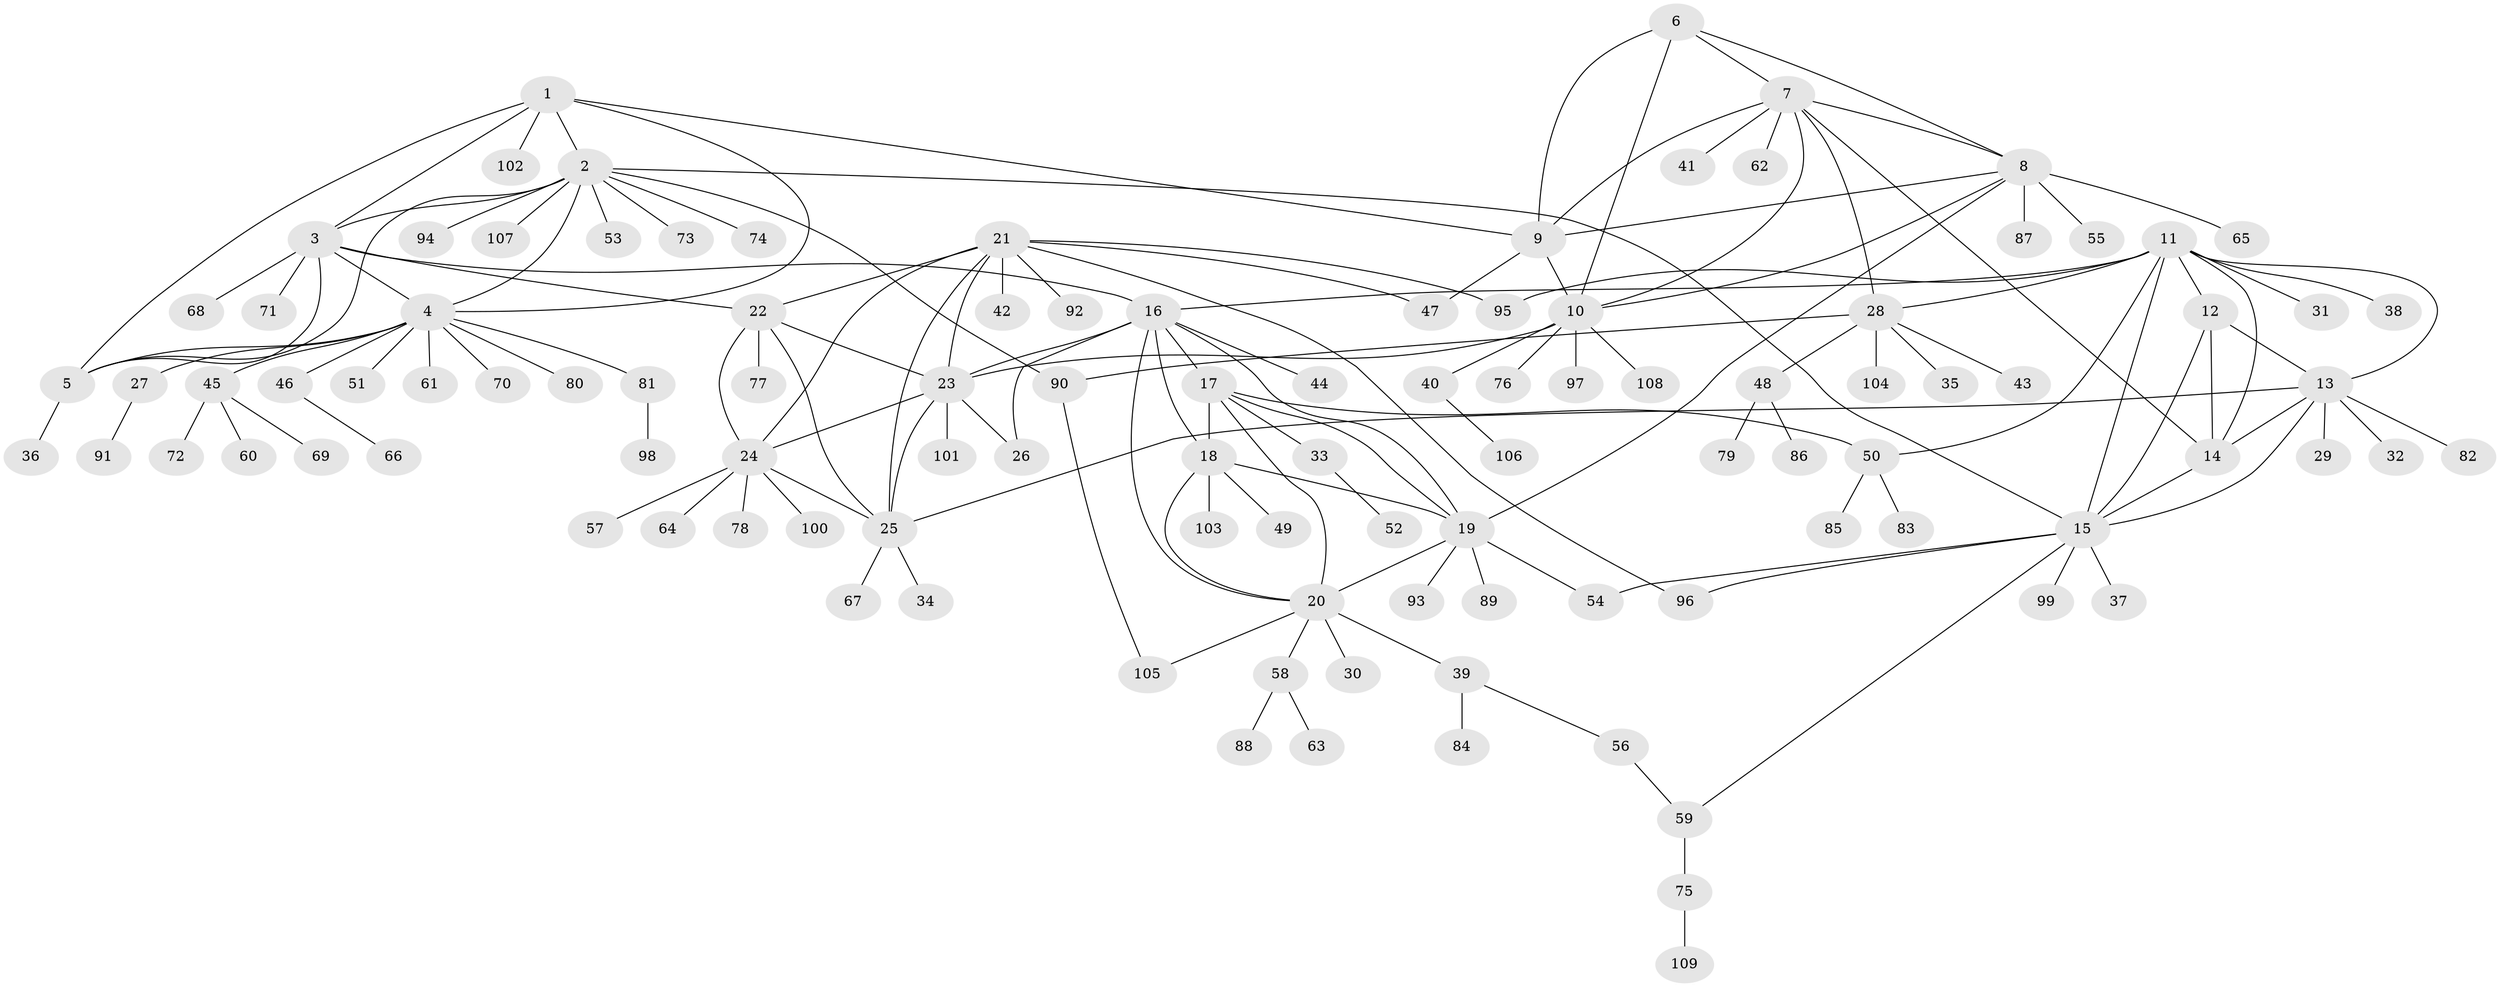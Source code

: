 // coarse degree distribution, {6: 0.12121212121212122, 7: 0.06060606060606061, 4: 0.06060606060606061, 10: 0.030303030303030304, 1: 0.48484848484848486, 8: 0.015151515151515152, 2: 0.10606060606060606, 5: 0.045454545454545456, 3: 0.06060606060606061, 11: 0.015151515151515152}
// Generated by graph-tools (version 1.1) at 2025/37/03/04/25 23:37:39]
// undirected, 109 vertices, 154 edges
graph export_dot {
  node [color=gray90,style=filled];
  1;
  2;
  3;
  4;
  5;
  6;
  7;
  8;
  9;
  10;
  11;
  12;
  13;
  14;
  15;
  16;
  17;
  18;
  19;
  20;
  21;
  22;
  23;
  24;
  25;
  26;
  27;
  28;
  29;
  30;
  31;
  32;
  33;
  34;
  35;
  36;
  37;
  38;
  39;
  40;
  41;
  42;
  43;
  44;
  45;
  46;
  47;
  48;
  49;
  50;
  51;
  52;
  53;
  54;
  55;
  56;
  57;
  58;
  59;
  60;
  61;
  62;
  63;
  64;
  65;
  66;
  67;
  68;
  69;
  70;
  71;
  72;
  73;
  74;
  75;
  76;
  77;
  78;
  79;
  80;
  81;
  82;
  83;
  84;
  85;
  86;
  87;
  88;
  89;
  90;
  91;
  92;
  93;
  94;
  95;
  96;
  97;
  98;
  99;
  100;
  101;
  102;
  103;
  104;
  105;
  106;
  107;
  108;
  109;
  1 -- 2;
  1 -- 3;
  1 -- 4;
  1 -- 5;
  1 -- 9;
  1 -- 102;
  2 -- 3;
  2 -- 4;
  2 -- 5;
  2 -- 15;
  2 -- 53;
  2 -- 73;
  2 -- 74;
  2 -- 90;
  2 -- 94;
  2 -- 107;
  3 -- 4;
  3 -- 5;
  3 -- 16;
  3 -- 22;
  3 -- 68;
  3 -- 71;
  4 -- 5;
  4 -- 27;
  4 -- 45;
  4 -- 46;
  4 -- 51;
  4 -- 61;
  4 -- 70;
  4 -- 80;
  4 -- 81;
  5 -- 36;
  6 -- 7;
  6 -- 8;
  6 -- 9;
  6 -- 10;
  7 -- 8;
  7 -- 9;
  7 -- 10;
  7 -- 14;
  7 -- 28;
  7 -- 41;
  7 -- 62;
  8 -- 9;
  8 -- 10;
  8 -- 19;
  8 -- 55;
  8 -- 65;
  8 -- 87;
  9 -- 10;
  9 -- 47;
  10 -- 23;
  10 -- 40;
  10 -- 76;
  10 -- 97;
  10 -- 108;
  11 -- 12;
  11 -- 13;
  11 -- 14;
  11 -- 15;
  11 -- 16;
  11 -- 28;
  11 -- 31;
  11 -- 38;
  11 -- 50;
  11 -- 95;
  12 -- 13;
  12 -- 14;
  12 -- 15;
  13 -- 14;
  13 -- 15;
  13 -- 25;
  13 -- 29;
  13 -- 32;
  13 -- 82;
  14 -- 15;
  15 -- 37;
  15 -- 54;
  15 -- 59;
  15 -- 96;
  15 -- 99;
  16 -- 17;
  16 -- 18;
  16 -- 19;
  16 -- 20;
  16 -- 23;
  16 -- 26;
  16 -- 44;
  17 -- 18;
  17 -- 19;
  17 -- 20;
  17 -- 33;
  17 -- 50;
  18 -- 19;
  18 -- 20;
  18 -- 49;
  18 -- 103;
  19 -- 20;
  19 -- 54;
  19 -- 89;
  19 -- 93;
  20 -- 30;
  20 -- 39;
  20 -- 58;
  20 -- 105;
  21 -- 22;
  21 -- 23;
  21 -- 24;
  21 -- 25;
  21 -- 42;
  21 -- 47;
  21 -- 92;
  21 -- 95;
  21 -- 96;
  22 -- 23;
  22 -- 24;
  22 -- 25;
  22 -- 77;
  23 -- 24;
  23 -- 25;
  23 -- 26;
  23 -- 101;
  24 -- 25;
  24 -- 57;
  24 -- 64;
  24 -- 78;
  24 -- 100;
  25 -- 34;
  25 -- 67;
  27 -- 91;
  28 -- 35;
  28 -- 43;
  28 -- 48;
  28 -- 90;
  28 -- 104;
  33 -- 52;
  39 -- 56;
  39 -- 84;
  40 -- 106;
  45 -- 60;
  45 -- 69;
  45 -- 72;
  46 -- 66;
  48 -- 79;
  48 -- 86;
  50 -- 83;
  50 -- 85;
  56 -- 59;
  58 -- 63;
  58 -- 88;
  59 -- 75;
  75 -- 109;
  81 -- 98;
  90 -- 105;
}

